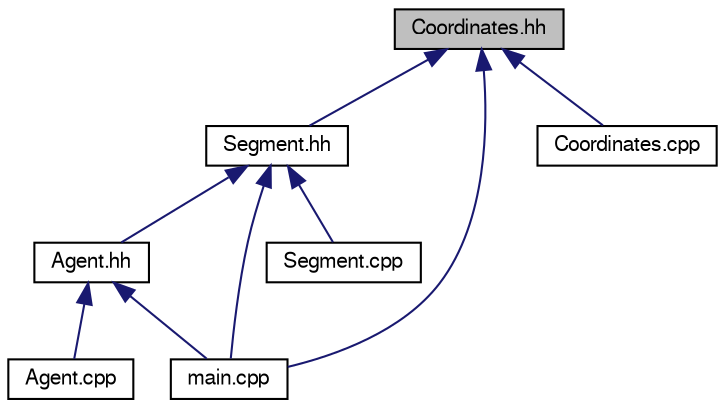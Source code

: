 digraph G
{
  edge [fontname="FreeSans",fontsize="10",labelfontname="FreeSans",labelfontsize="10"];
  node [fontname="FreeSans",fontsize="10",shape=record];
  Node1 [label="Coordinates.hh",height=0.2,width=0.4,color="black", fillcolor="grey75", style="filled" fontcolor="black"];
  Node1 -> Node2 [dir=back,color="midnightblue",fontsize="10",style="solid",fontname="FreeSans"];
  Node2 [label="Segment.hh",height=0.2,width=0.4,color="black", fillcolor="white", style="filled",URL="$Segment_8hh.html",tooltip="Zawiera opis klasy Segment."];
  Node2 -> Node3 [dir=back,color="midnightblue",fontsize="10",style="solid",fontname="FreeSans"];
  Node3 [label="Agent.hh",height=0.2,width=0.4,color="black", fillcolor="white", style="filled",URL="$Agent_8hh.html",tooltip="Zawiera opis klasy Agent."];
  Node3 -> Node4 [dir=back,color="midnightblue",fontsize="10",style="solid",fontname="FreeSans"];
  Node4 [label="Agent.cpp",height=0.2,width=0.4,color="black", fillcolor="white", style="filled",URL="$Agent_8cpp.html",tooltip="Zawiera implementacje klasy Agent."];
  Node3 -> Node5 [dir=back,color="midnightblue",fontsize="10",style="solid",fontname="FreeSans"];
  Node5 [label="main.cpp",height=0.2,width=0.4,color="black", fillcolor="white", style="filled",URL="$main_8cpp.html"];
  Node2 -> Node5 [dir=back,color="midnightblue",fontsize="10",style="solid",fontname="FreeSans"];
  Node2 -> Node6 [dir=back,color="midnightblue",fontsize="10",style="solid",fontname="FreeSans"];
  Node6 [label="Segment.cpp",height=0.2,width=0.4,color="black", fillcolor="white", style="filled",URL="$Segment_8cpp.html",tooltip="Zawiera implementacje klasy Segment."];
  Node1 -> Node7 [dir=back,color="midnightblue",fontsize="10",style="solid",fontname="FreeSans"];
  Node7 [label="Coordinates.cpp",height=0.2,width=0.4,color="black", fillcolor="white", style="filled",URL="$Coordinates_8cpp.html",tooltip="Zawiera implementacje klasy Coordinates."];
  Node1 -> Node5 [dir=back,color="midnightblue",fontsize="10",style="solid",fontname="FreeSans"];
}
